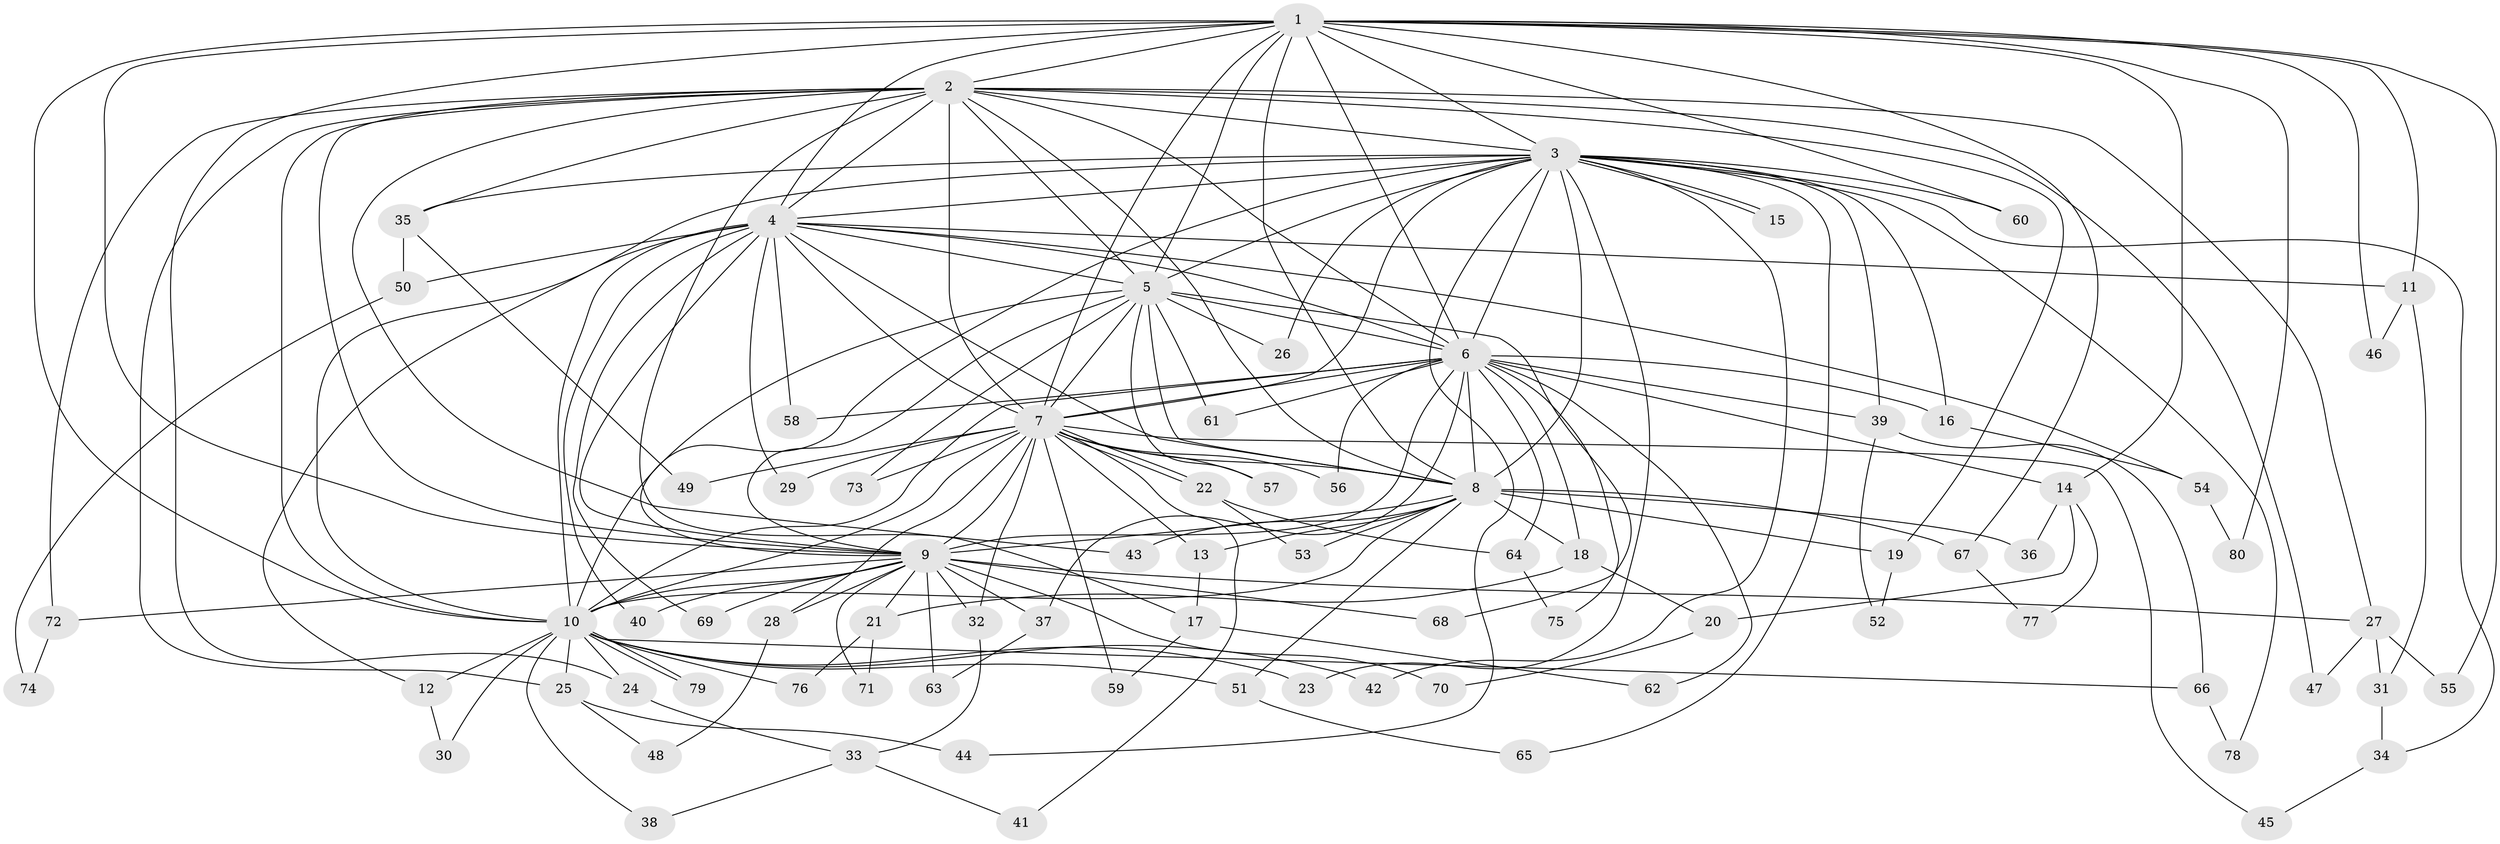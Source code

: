 // Generated by graph-tools (version 1.1) at 2025/49/03/09/25 03:49:43]
// undirected, 80 vertices, 185 edges
graph export_dot {
graph [start="1"]
  node [color=gray90,style=filled];
  1;
  2;
  3;
  4;
  5;
  6;
  7;
  8;
  9;
  10;
  11;
  12;
  13;
  14;
  15;
  16;
  17;
  18;
  19;
  20;
  21;
  22;
  23;
  24;
  25;
  26;
  27;
  28;
  29;
  30;
  31;
  32;
  33;
  34;
  35;
  36;
  37;
  38;
  39;
  40;
  41;
  42;
  43;
  44;
  45;
  46;
  47;
  48;
  49;
  50;
  51;
  52;
  53;
  54;
  55;
  56;
  57;
  58;
  59;
  60;
  61;
  62;
  63;
  64;
  65;
  66;
  67;
  68;
  69;
  70;
  71;
  72;
  73;
  74;
  75;
  76;
  77;
  78;
  79;
  80;
  1 -- 2;
  1 -- 3;
  1 -- 4;
  1 -- 5;
  1 -- 6;
  1 -- 7;
  1 -- 8;
  1 -- 9;
  1 -- 10;
  1 -- 11;
  1 -- 14;
  1 -- 24;
  1 -- 46;
  1 -- 55;
  1 -- 60;
  1 -- 67;
  1 -- 80;
  2 -- 3;
  2 -- 4;
  2 -- 5;
  2 -- 6;
  2 -- 7;
  2 -- 8;
  2 -- 9;
  2 -- 10;
  2 -- 17;
  2 -- 19;
  2 -- 25;
  2 -- 27;
  2 -- 35;
  2 -- 43;
  2 -- 47;
  2 -- 72;
  3 -- 4;
  3 -- 5;
  3 -- 6;
  3 -- 7;
  3 -- 8;
  3 -- 9;
  3 -- 10;
  3 -- 15;
  3 -- 15;
  3 -- 16;
  3 -- 23;
  3 -- 26;
  3 -- 34;
  3 -- 35;
  3 -- 39;
  3 -- 42;
  3 -- 44;
  3 -- 60;
  3 -- 65;
  3 -- 78;
  4 -- 5;
  4 -- 6;
  4 -- 7;
  4 -- 8;
  4 -- 9;
  4 -- 10;
  4 -- 11;
  4 -- 12;
  4 -- 29;
  4 -- 40;
  4 -- 50;
  4 -- 54;
  4 -- 58;
  4 -- 69;
  5 -- 6;
  5 -- 7;
  5 -- 8;
  5 -- 9;
  5 -- 10;
  5 -- 26;
  5 -- 57;
  5 -- 61;
  5 -- 68;
  5 -- 73;
  6 -- 7;
  6 -- 8;
  6 -- 9;
  6 -- 10;
  6 -- 14;
  6 -- 16;
  6 -- 18;
  6 -- 37;
  6 -- 39;
  6 -- 56;
  6 -- 58;
  6 -- 61;
  6 -- 62;
  6 -- 64;
  6 -- 75;
  7 -- 8;
  7 -- 9;
  7 -- 10;
  7 -- 13;
  7 -- 22;
  7 -- 22;
  7 -- 28;
  7 -- 29;
  7 -- 32;
  7 -- 41;
  7 -- 45;
  7 -- 49;
  7 -- 56;
  7 -- 57;
  7 -- 59;
  7 -- 73;
  8 -- 9;
  8 -- 10;
  8 -- 13;
  8 -- 18;
  8 -- 19;
  8 -- 36;
  8 -- 43;
  8 -- 51;
  8 -- 53;
  8 -- 67;
  9 -- 10;
  9 -- 21;
  9 -- 27;
  9 -- 28;
  9 -- 32;
  9 -- 37;
  9 -- 40;
  9 -- 63;
  9 -- 68;
  9 -- 69;
  9 -- 70;
  9 -- 71;
  9 -- 72;
  10 -- 12;
  10 -- 23;
  10 -- 24;
  10 -- 25;
  10 -- 30;
  10 -- 38;
  10 -- 42;
  10 -- 51;
  10 -- 66;
  10 -- 76;
  10 -- 79;
  10 -- 79;
  11 -- 31;
  11 -- 46;
  12 -- 30;
  13 -- 17;
  14 -- 20;
  14 -- 36;
  14 -- 77;
  16 -- 54;
  17 -- 59;
  17 -- 62;
  18 -- 20;
  18 -- 21;
  19 -- 52;
  20 -- 70;
  21 -- 71;
  21 -- 76;
  22 -- 53;
  22 -- 64;
  24 -- 33;
  25 -- 44;
  25 -- 48;
  27 -- 31;
  27 -- 47;
  27 -- 55;
  28 -- 48;
  31 -- 34;
  32 -- 33;
  33 -- 38;
  33 -- 41;
  34 -- 45;
  35 -- 49;
  35 -- 50;
  37 -- 63;
  39 -- 52;
  39 -- 66;
  50 -- 74;
  51 -- 65;
  54 -- 80;
  64 -- 75;
  66 -- 78;
  67 -- 77;
  72 -- 74;
}
